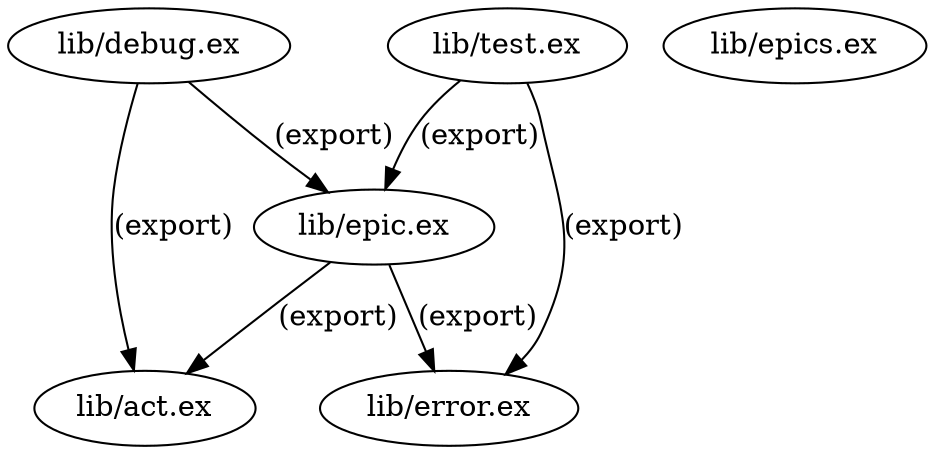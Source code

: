 digraph "xref graph" {
  "lib/act.ex"
  "lib/debug.ex"
  "lib/debug.ex" -> "lib/act.ex" [label="(export)"]
  "lib/debug.ex" -> "lib/epic.ex" [label="(export)"]
  "lib/epic.ex" -> "lib/act.ex" [label="(export)"]
  "lib/epic.ex" -> "lib/error.ex" [label="(export)"]
  "lib/epic.ex"
  "lib/epics.ex"
  "lib/error.ex"
  "lib/test.ex"
  "lib/test.ex" -> "lib/epic.ex" [label="(export)"]
  "lib/test.ex" -> "lib/error.ex" [label="(export)"]
}
